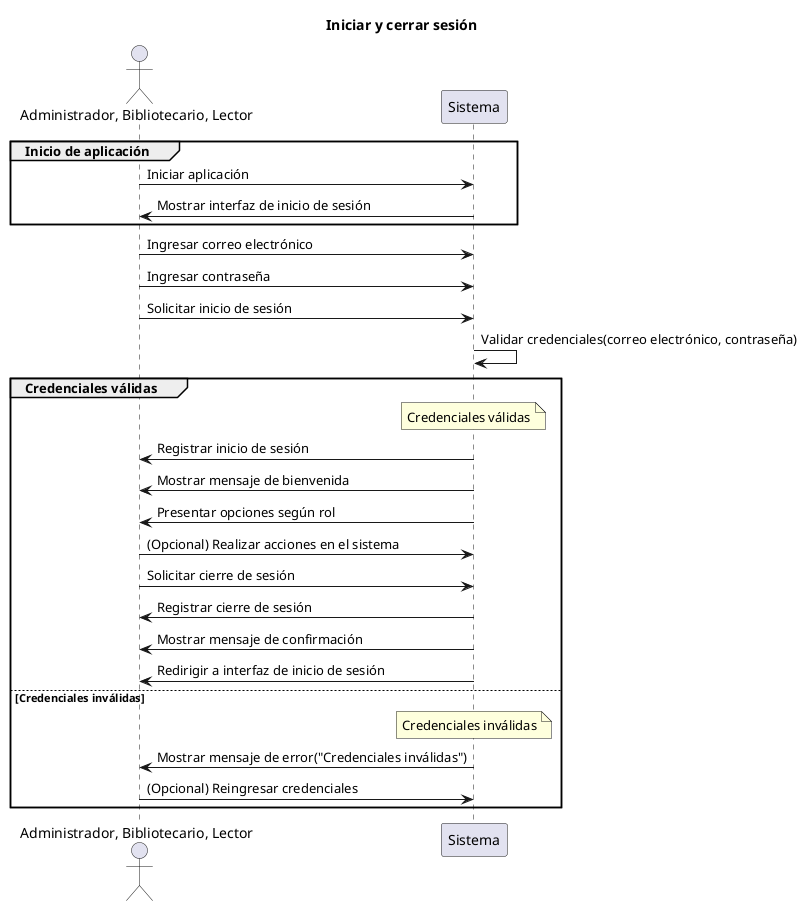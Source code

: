 @startuml
title Iniciar y cerrar sesión

actor "Administrador, Bibliotecario, Lector" as Administrador

participant Sistema

group Inicio de aplicación
    Administrador->Sistema: Iniciar aplicación
    Sistema->Administrador: Mostrar interfaz de inicio de sesión
end

Administrador->Sistema: Ingresar correo electrónico
Administrador->Sistema: Ingresar contraseña
Administrador->Sistema: Solicitar inicio de sesión
Sistema->Sistema: Validar credenciales(correo electrónico, contraseña)
group Credenciales válidas
    note over Sistema: Credenciales válidas
    Sistema->Administrador: Registrar inicio de sesión
    Sistema->Administrador: Mostrar mensaje de bienvenida
    Sistema->Administrador: Presentar opciones según rol
    Administrador->Sistema: (Opcional) Realizar acciones en el sistema
    Administrador->Sistema: Solicitar cierre de sesión
    Sistema->Administrador: Registrar cierre de sesión
    Sistema->Administrador: Mostrar mensaje de confirmación
    Sistema->Administrador: Redirigir a interfaz de inicio de sesión
else Credenciales inválidas
    note over Sistema: Credenciales inválidas
    Sistema->Administrador: Mostrar mensaje de error("Credenciales inválidas")
    Administrador->Sistema: (Opcional) Reingresar credenciales
end
@enduml